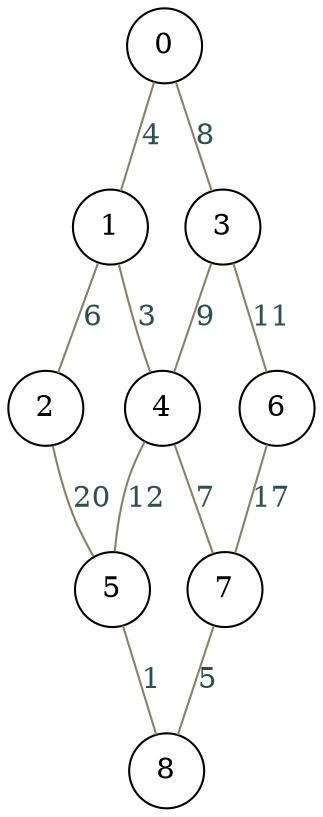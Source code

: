 graph G {
	node[shape=circle,height=.5,fixedsize=true]
	edge[color="wheat4",fontcolor="darkslategray"]
	0
	0--1 [label = 4]
	0--3 [label = 8]
	1
	1--2 [label = 6]
	1--4 [label = 3]
	2
	2--5 [label = 20]
	3
	3--4 [label = 9]
	3--6 [label = 11]
	4
	4--5 [label = 12]
	4--7 [label = 7]
	5
	5--8 [label = 1]
	6
	6--7 [label = 17]
	7
	7--8 [label = 5]
	8
}